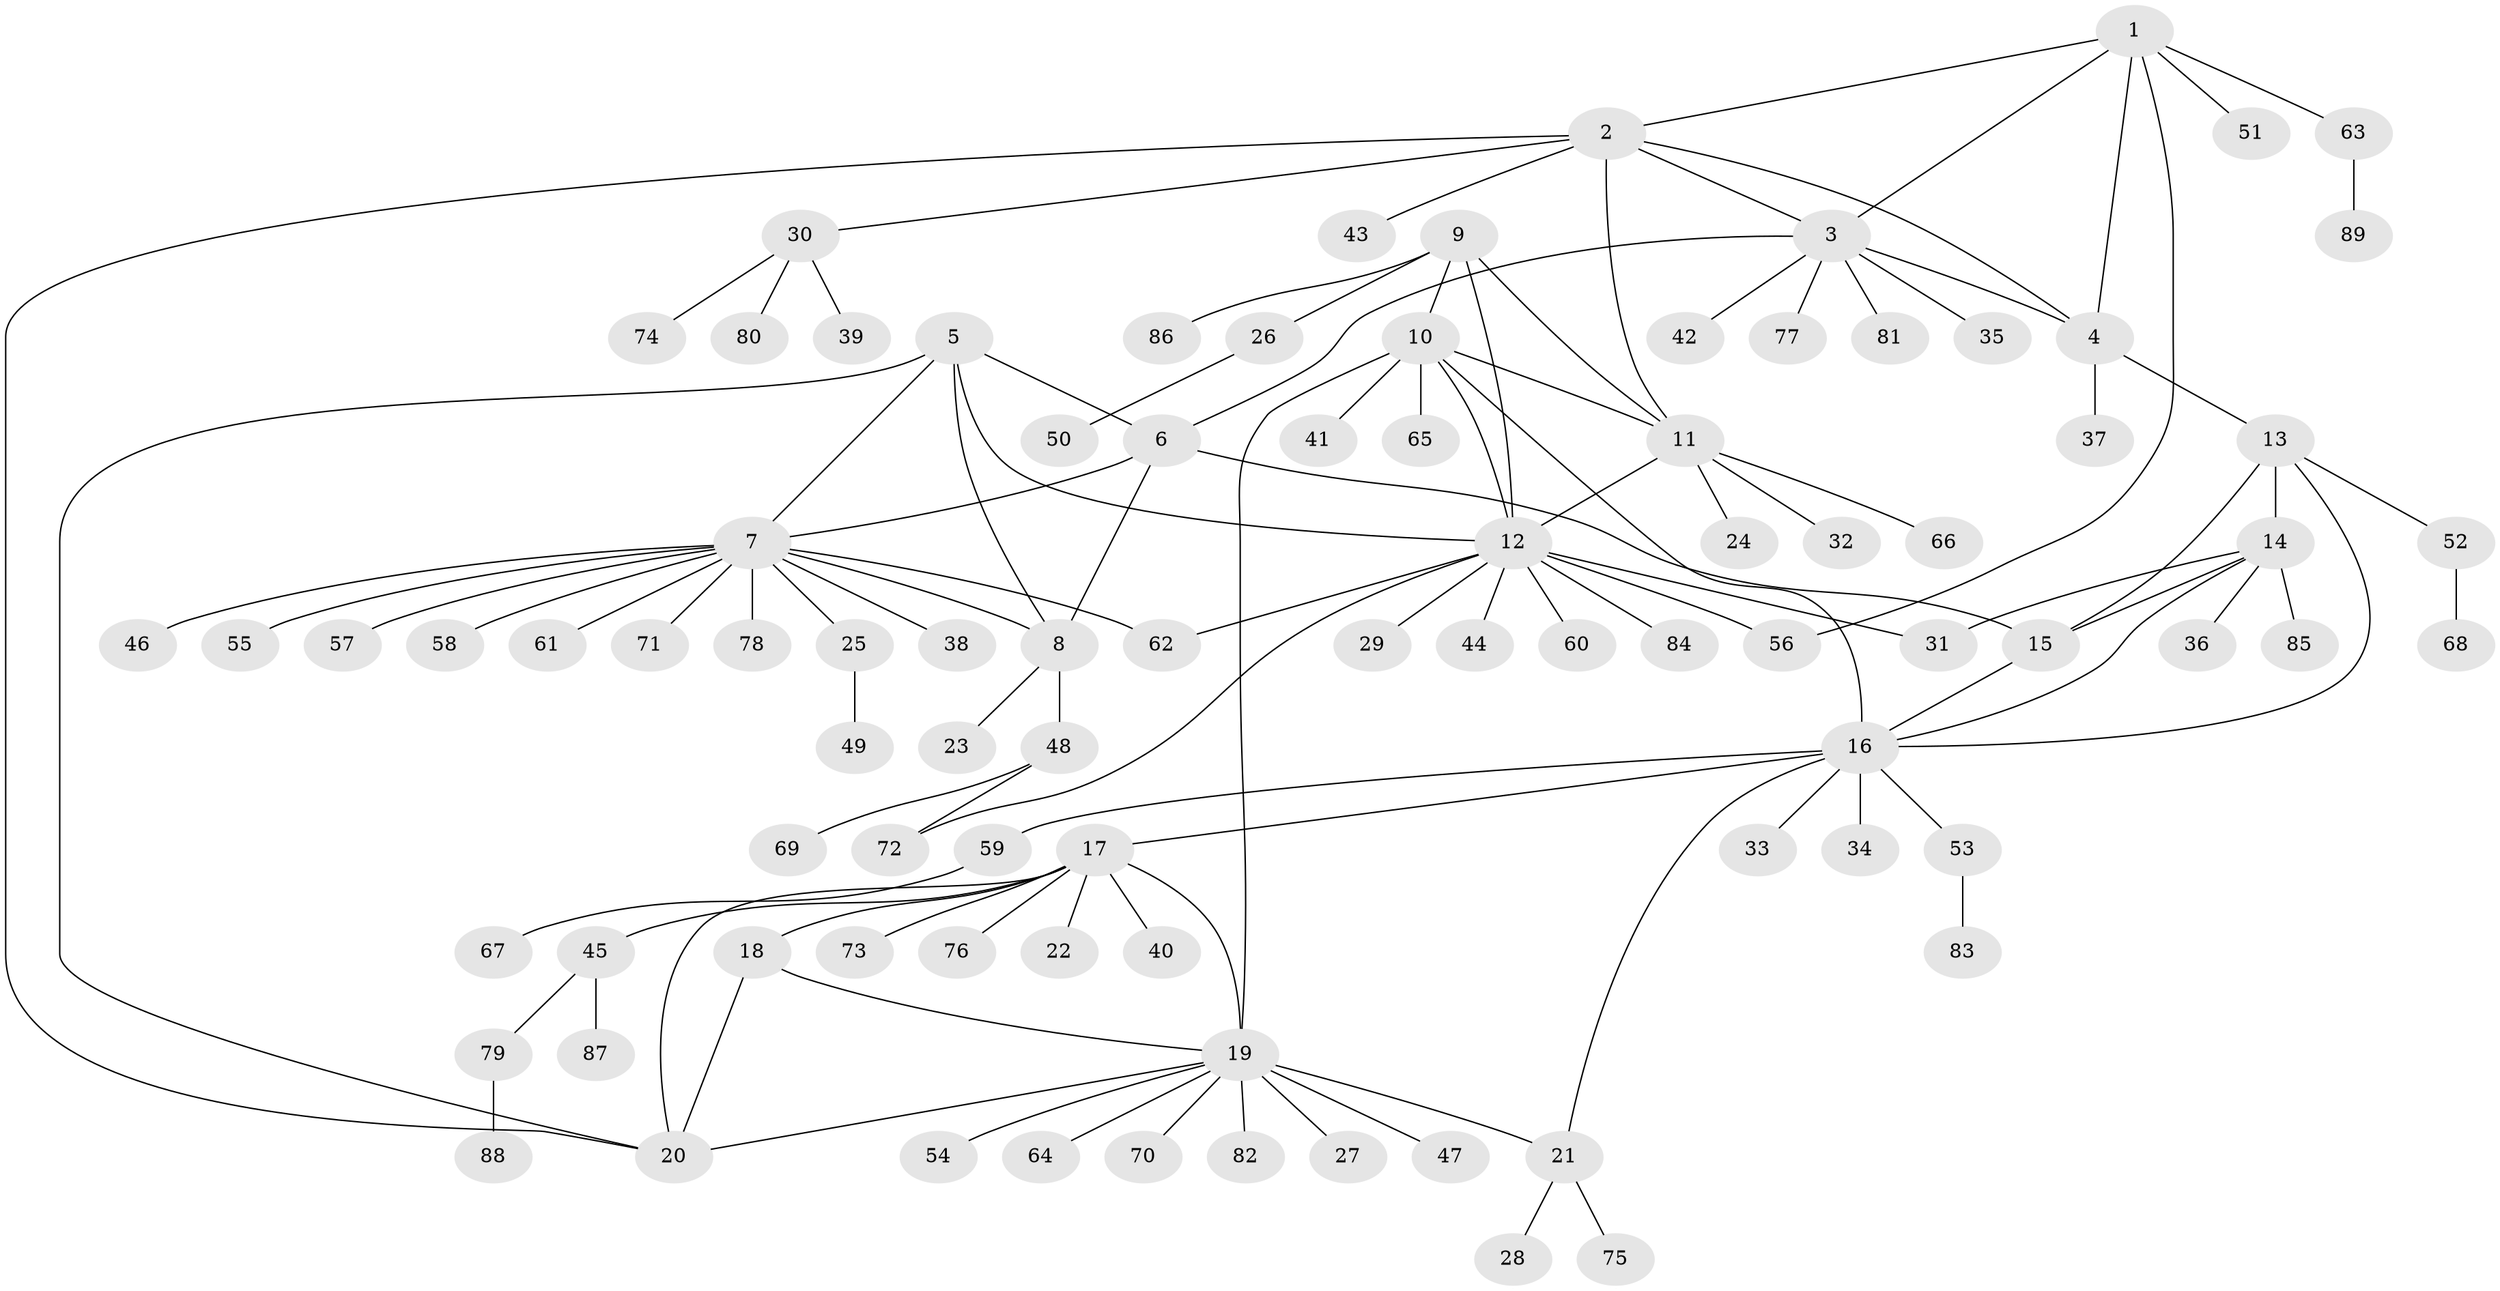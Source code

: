// coarse degree distribution, {5: 0.07352941176470588, 8: 0.04411764705882353, 6: 0.014705882352941176, 12: 0.014705882352941176, 4: 0.029411764705882353, 11: 0.029411764705882353, 3: 0.058823529411764705, 10: 0.014705882352941176, 1: 0.6617647058823529, 2: 0.058823529411764705}
// Generated by graph-tools (version 1.1) at 2025/24/03/03/25 07:24:12]
// undirected, 89 vertices, 114 edges
graph export_dot {
graph [start="1"]
  node [color=gray90,style=filled];
  1;
  2;
  3;
  4;
  5;
  6;
  7;
  8;
  9;
  10;
  11;
  12;
  13;
  14;
  15;
  16;
  17;
  18;
  19;
  20;
  21;
  22;
  23;
  24;
  25;
  26;
  27;
  28;
  29;
  30;
  31;
  32;
  33;
  34;
  35;
  36;
  37;
  38;
  39;
  40;
  41;
  42;
  43;
  44;
  45;
  46;
  47;
  48;
  49;
  50;
  51;
  52;
  53;
  54;
  55;
  56;
  57;
  58;
  59;
  60;
  61;
  62;
  63;
  64;
  65;
  66;
  67;
  68;
  69;
  70;
  71;
  72;
  73;
  74;
  75;
  76;
  77;
  78;
  79;
  80;
  81;
  82;
  83;
  84;
  85;
  86;
  87;
  88;
  89;
  1 -- 2;
  1 -- 3;
  1 -- 4;
  1 -- 51;
  1 -- 56;
  1 -- 63;
  2 -- 3;
  2 -- 4;
  2 -- 11;
  2 -- 20;
  2 -- 30;
  2 -- 43;
  3 -- 4;
  3 -- 6;
  3 -- 35;
  3 -- 42;
  3 -- 77;
  3 -- 81;
  4 -- 13;
  4 -- 37;
  5 -- 6;
  5 -- 7;
  5 -- 8;
  5 -- 12;
  5 -- 20;
  6 -- 7;
  6 -- 8;
  6 -- 15;
  7 -- 8;
  7 -- 25;
  7 -- 38;
  7 -- 46;
  7 -- 55;
  7 -- 57;
  7 -- 58;
  7 -- 61;
  7 -- 62;
  7 -- 71;
  7 -- 78;
  8 -- 23;
  8 -- 48;
  9 -- 10;
  9 -- 11;
  9 -- 12;
  9 -- 26;
  9 -- 86;
  10 -- 11;
  10 -- 12;
  10 -- 16;
  10 -- 19;
  10 -- 41;
  10 -- 65;
  11 -- 12;
  11 -- 24;
  11 -- 32;
  11 -- 66;
  12 -- 29;
  12 -- 31;
  12 -- 44;
  12 -- 56;
  12 -- 60;
  12 -- 62;
  12 -- 72;
  12 -- 84;
  13 -- 14;
  13 -- 15;
  13 -- 16;
  13 -- 52;
  14 -- 15;
  14 -- 16;
  14 -- 31;
  14 -- 36;
  14 -- 85;
  15 -- 16;
  16 -- 17;
  16 -- 21;
  16 -- 33;
  16 -- 34;
  16 -- 53;
  16 -- 59;
  17 -- 18;
  17 -- 19;
  17 -- 20;
  17 -- 22;
  17 -- 40;
  17 -- 45;
  17 -- 73;
  17 -- 76;
  18 -- 19;
  18 -- 20;
  19 -- 20;
  19 -- 21;
  19 -- 27;
  19 -- 47;
  19 -- 54;
  19 -- 64;
  19 -- 70;
  19 -- 82;
  21 -- 28;
  21 -- 75;
  25 -- 49;
  26 -- 50;
  30 -- 39;
  30 -- 74;
  30 -- 80;
  45 -- 79;
  45 -- 87;
  48 -- 69;
  48 -- 72;
  52 -- 68;
  53 -- 83;
  59 -- 67;
  63 -- 89;
  79 -- 88;
}
